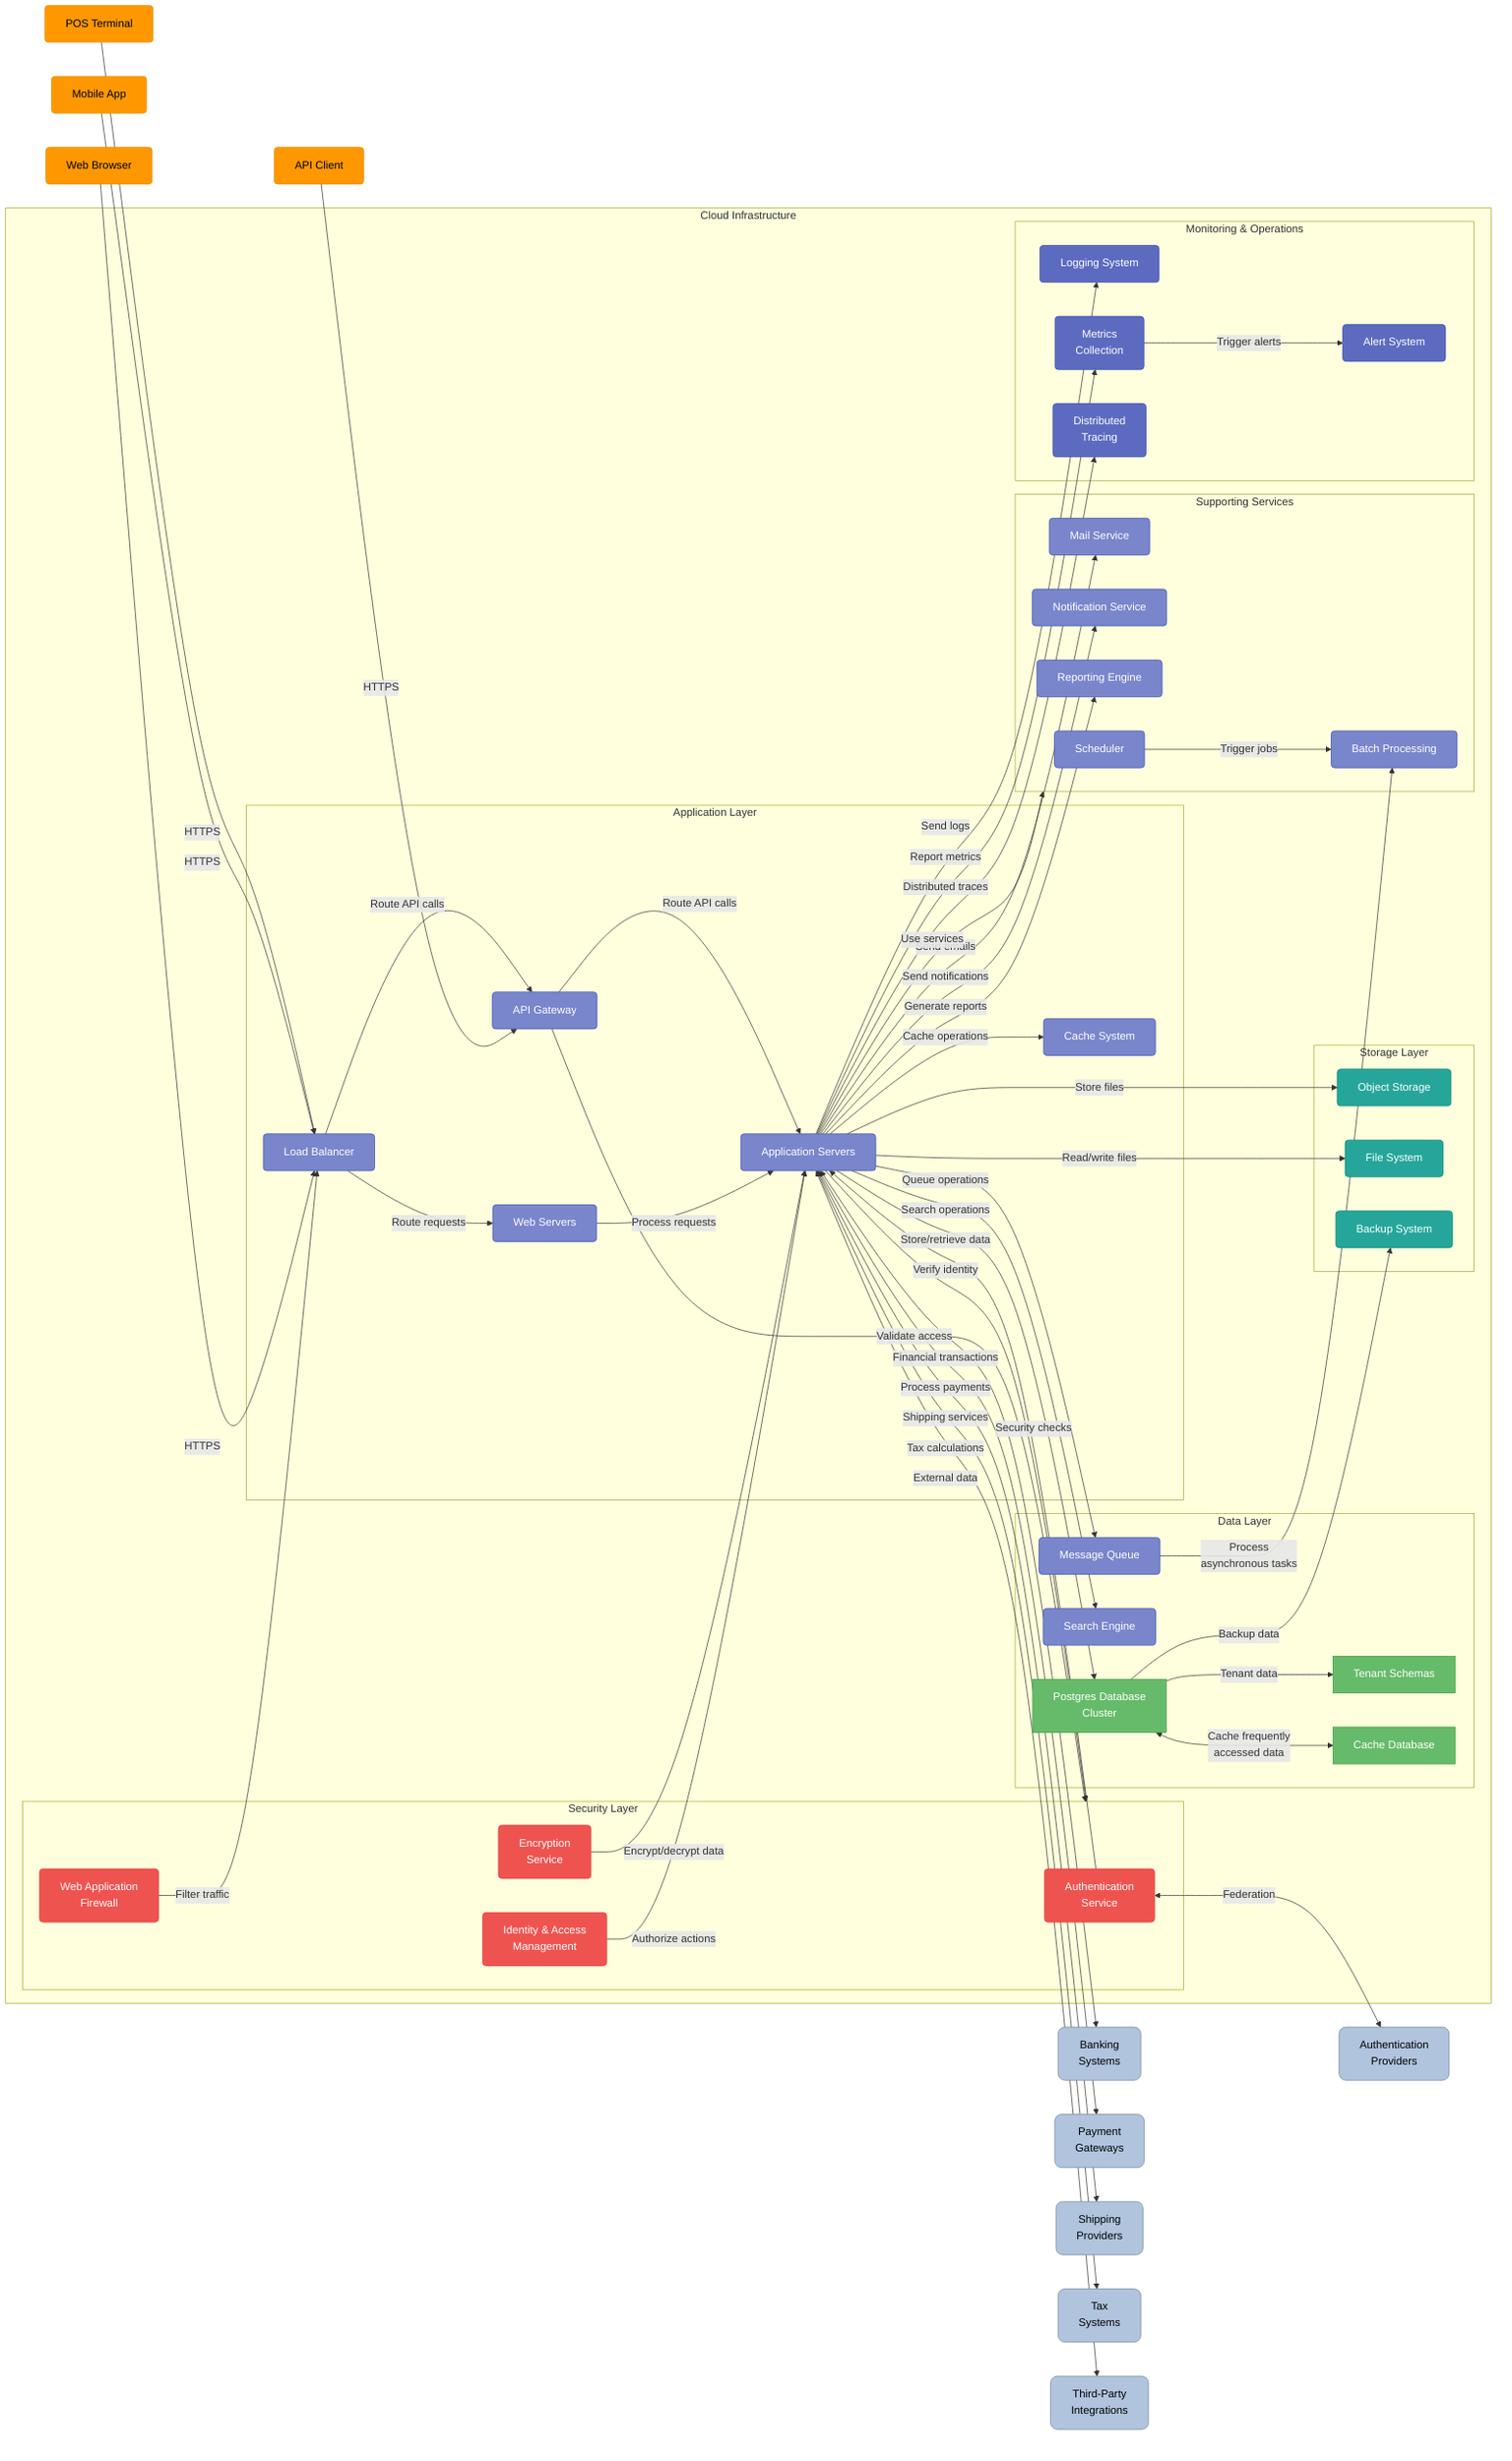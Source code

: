 flowchart LR
    %% User Devices
    WEB[Web Browser]:::client
    MOB[Mobile App]:::client
    POS[POS Terminal]:::client
    API[API Client]:::client
    
    %% Infrastructure
    subgraph INFRA[Cloud Infrastructure]
        subgraph APP[Application Layer]
            WS[Web Servers]:::server
            AS[Application Servers]:::server
            API_GW[API Gateway]:::server
            LB[Load Balancer]:::server
            CACHE[Cache System]:::server
        end
        
        subgraph DATA[Data Layer]
            DB[Postgres Database\nCluster]:::database
            TSCH[Tenant Schemas]:::database
            ES[Search Engine]:::server
            CACHE_DB[Cache Database]:::database
            MQ[Message Queue]:::server
        end
        
        subgraph STORAGE[Storage Layer]
            OBJ[Object Storage]:::storage
            FS[File System]:::storage
            BK[Backup System]:::storage
        end
        
        subgraph SERVICES[Supporting Services]
            MAIL[Mail Service]:::server
            NOTIF[Notification Service]:::server
            REPORT[Reporting Engine]:::server
            BATCH[Batch Processing]:::server
            SCHED[Scheduler]:::server
        end
        
        subgraph SEC[Security Layer]
            AUTH[Authentication\nService]:::security
            IAM[Identity & Access\nManagement]:::security
            WAF[Web Application\nFirewall]:::security
            CRYPT[Encryption\nService]:::security
        end
        
        subgraph MON[Monitoring & Operations]
            LOG[Logging System]:::monitoring
            METRIC[Metrics\nCollection]:::monitoring
            ALERT[Alert System]:::monitoring
            TRACE[Distributed\nTracing]:::monitoring
        end
    end
    
    %% External Systems
    BANK_S[Banking\nSystems]:::external_system
    PAY_S[Payment\nGateways]:::external_system
    SHIP_S[Shipping\nProviders]:::external_system
    AUTH_S[Authentication\nProviders]:::external_system
    TAX_S[Tax\nSystems]:::external_system
    INTG[Third-Party\nIntegrations]:::external_system
    
    %% Client connections
    WEB -->|HTTPS| LB
    MOB -->|HTTPS| LB
    POS -->|HTTPS| LB
    API -->|HTTPS| API_GW
    
    %% Load balancer connections
    LB -->|Route requests| WS
    LB -->|Route API calls| API_GW
    
    %% Web server connections
    WS -->|Process requests| AS
    
    %% API gateway connections
    API_GW -->|Route API calls| AS
    API_GW -->|Validate access| SEC
    
    %% Application server connections
    AS -->|Store/retrieve data| DB
    AS -->|Search operations| ES
    AS -->|Cache operations| CACHE
    AS -->|Queue operations| MQ
    AS -->|Use services| SERVICES
    AS -->|Security checks| SEC
    
    %% Data layer interconnections
    DB -->|Tenant data| TSCH
    DB <-->|Cache frequently\naccessed data| CACHE_DB
    MQ -->|Process\nasynchronous tasks| BATCH
    
    %% Storage connections
    AS -->|Store files| OBJ
    AS -->|Read/write files| FS
    DB -->|Backup data| BK
    
    %% Service connections
    AS -->|Send emails| MAIL
    AS -->|Send notifications| NOTIF
    AS -->|Generate reports| REPORT
    SCHED -->|Trigger jobs| BATCH
    
    %% Security layer connections
    AUTH -->|Verify identity| AS
    IAM -->|Authorize actions| AS
    WAF -->|Filter traffic| LB
    CRYPT -->|Encrypt/decrypt data| AS
    
    %% Monitoring connections
    AS -->|Send logs| LOG
    AS -->|Report metrics| METRIC
    METRIC -->|Trigger alerts| ALERT
    AS -->|Distributed traces| TRACE
    
    %% External system connections
    AS <-->|Financial transactions| BANK_S
    AS <-->|Process payments| PAY_S
    AS <-->|Shipping services| SHIP_S
    AUTH <-->|Federation| AUTH_S
    AS <-->|Tax calculations| TAX_S
    AS <-->|External data| INTG
    
    %% Styles
    classDef client fill:#FF9800,stroke:#E68A00,color:black,rx:5,ry:5
    classDef server fill:#7986CB,stroke:#3F51B5,color:white,rx:5,ry:5
    classDef database fill:#66BB6A,stroke:#43A047,color:white,rx:0,ry:0,shape:cylinder
    classDef storage fill:#26A69A,stroke:#00897B,color:white,rx:5,ry:5
    classDef security fill:#EF5350,stroke:#E53935,color:white,rx:5,ry:5
    classDef monitoring fill:#5C6BC0,stroke:#3949AB,color:white,rx:5,ry:5
    classDef external_system fill:#B0C4DE,stroke:#778899,color:black,rx:10,ry:10